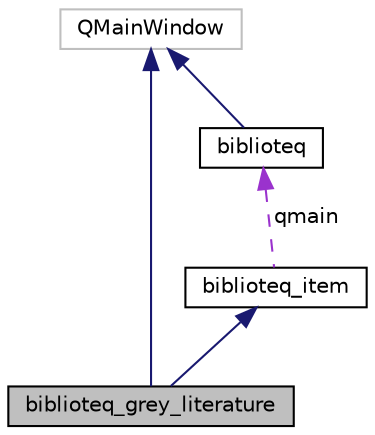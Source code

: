 digraph "biblioteq_grey_literature"
{
 // LATEX_PDF_SIZE
  edge [fontname="Helvetica",fontsize="10",labelfontname="Helvetica",labelfontsize="10"];
  node [fontname="Helvetica",fontsize="10",shape=record];
  Node1 [label="biblioteq_grey_literature",height=0.2,width=0.4,color="black", fillcolor="grey75", style="filled", fontcolor="black",tooltip=" "];
  Node2 -> Node1 [dir="back",color="midnightblue",fontsize="10",style="solid",fontname="Helvetica"];
  Node2 [label="QMainWindow",height=0.2,width=0.4,color="grey75", fillcolor="white", style="filled",tooltip=" "];
  Node3 -> Node1 [dir="back",color="midnightblue",fontsize="10",style="solid",fontname="Helvetica"];
  Node3 [label="biblioteq_item",height=0.2,width=0.4,color="black", fillcolor="white", style="filled",URL="$classbiblioteq__item.html",tooltip=" "];
  Node4 -> Node3 [dir="back",color="darkorchid3",fontsize="10",style="dashed",label=" qmain" ,fontname="Helvetica"];
  Node4 [label="biblioteq",height=0.2,width=0.4,color="black", fillcolor="white", style="filled",URL="$classbiblioteq.html",tooltip=" "];
  Node2 -> Node4 [dir="back",color="midnightblue",fontsize="10",style="solid",fontname="Helvetica"];
}
